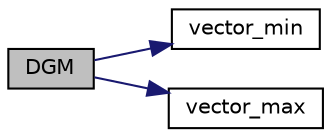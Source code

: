digraph "DGM"
{
  edge [fontname="Helvetica",fontsize="10",labelfontname="Helvetica",labelfontsize="10"];
  node [fontname="Helvetica",fontsize="10",shape=record];
  rankdir="LR";
  Node1 [label="DGM",height=0.2,width=0.4,color="black", fillcolor="grey75", style="filled" fontcolor="black"];
  Node1 -> Node2 [color="midnightblue",fontsize="10",style="solid",fontname="Helvetica"];
  Node2 [label="vector_min",height=0.2,width=0.4,color="black", fillcolor="white", style="filled",URL="$math__functions_8c.html#a0741a721e8a863c963a278bb2cecffeb"];
  Node1 -> Node3 [color="midnightblue",fontsize="10",style="solid",fontname="Helvetica"];
  Node3 [label="vector_max",height=0.2,width=0.4,color="black", fillcolor="white", style="filled",URL="$math__functions_8c.html#aa50c2516a2ed6bf44644116cb1008b7b"];
}

